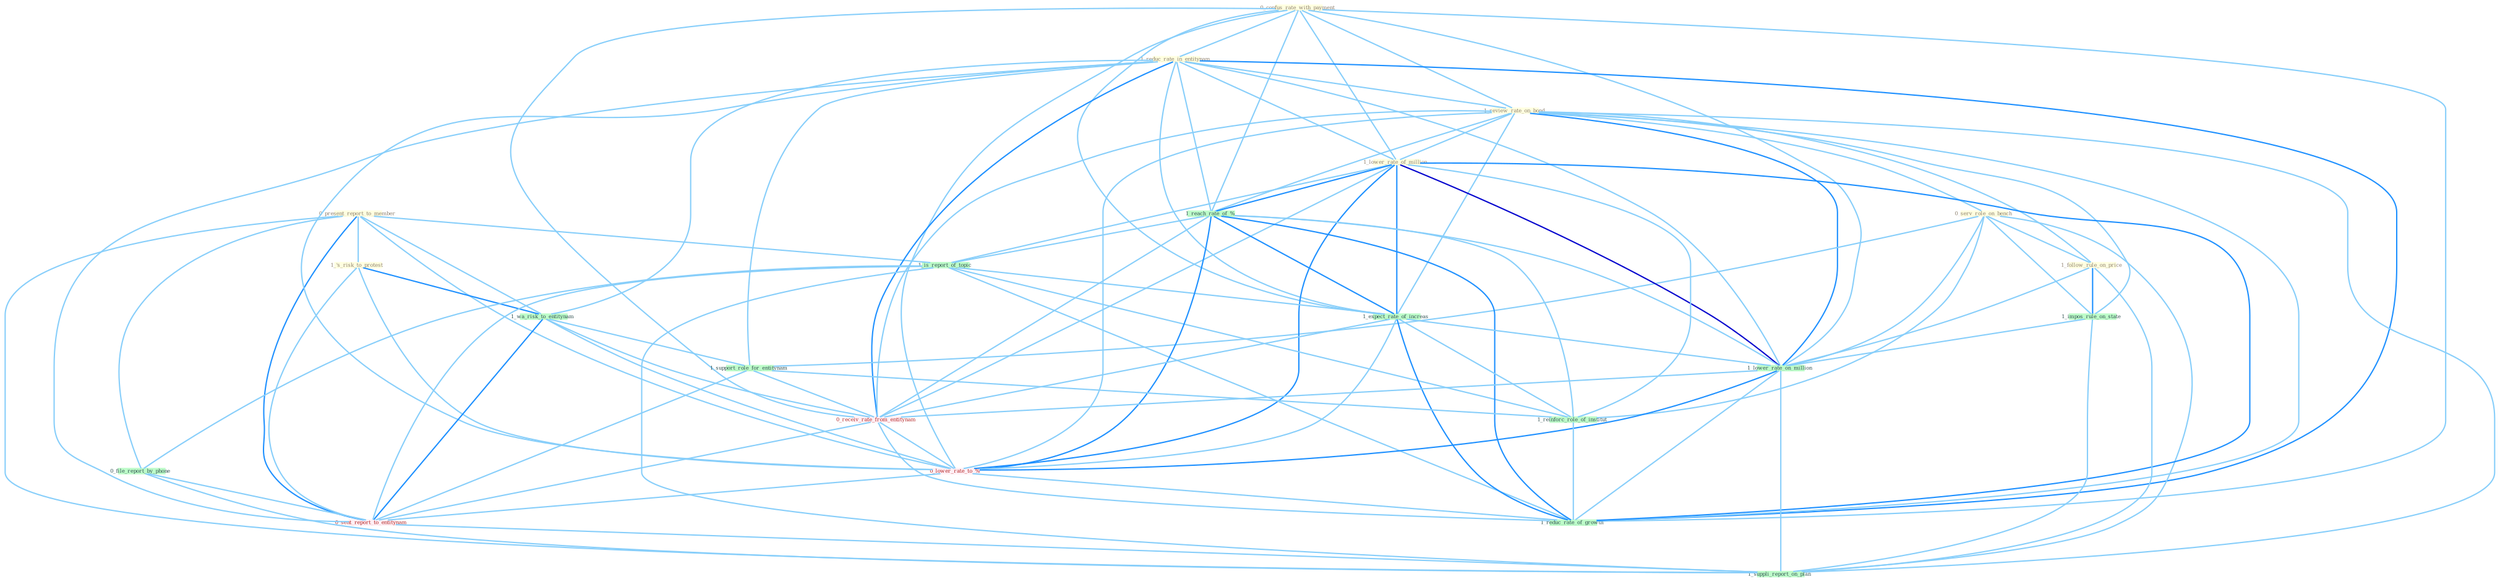 Graph G{ 
    node
    [shape=polygon,style=filled,width=.5,height=.06,color="#BDFCC9",fixedsize=true,fontsize=4,
    fontcolor="#2f4f4f"];
    {node
    [color="#ffffe0", fontcolor="#8b7d6b"] "0_present_report_to_member " "0_confus_rate_with_payment " "1_'s_risk_to_protest " "1_reduc_rate_in_entitynam " "1_review_rate_on_bond " "0_serv_role_on_bench " "1_lower_rate_of_million " "1_follow_rule_on_price "}
{node [color="#fff0f5", fontcolor="#b22222"] "0_receiv_rate_from_entitynam " "0_lower_rate_to_% " "0_sent_report_to_entitynam "}
edge [color="#B0E2FF"];

	"0_present_report_to_member " -- "1_'s_risk_to_protest " [w="1", color="#87cefa" ];
	"0_present_report_to_member " -- "1_wa_risk_to_entitynam " [w="1", color="#87cefa" ];
	"0_present_report_to_member " -- "1_is_report_of_topic " [w="1", color="#87cefa" ];
	"0_present_report_to_member " -- "0_file_report_by_phone " [w="1", color="#87cefa" ];
	"0_present_report_to_member " -- "0_lower_rate_to_% " [w="1", color="#87cefa" ];
	"0_present_report_to_member " -- "0_sent_report_to_entitynam " [w="2", color="#1e90ff" , len=0.8];
	"0_present_report_to_member " -- "1_suppli_report_on_plan " [w="1", color="#87cefa" ];
	"0_confus_rate_with_payment " -- "1_reduc_rate_in_entitynam " [w="1", color="#87cefa" ];
	"0_confus_rate_with_payment " -- "1_review_rate_on_bond " [w="1", color="#87cefa" ];
	"0_confus_rate_with_payment " -- "1_lower_rate_of_million " [w="1", color="#87cefa" ];
	"0_confus_rate_with_payment " -- "1_reach_rate_of_% " [w="1", color="#87cefa" ];
	"0_confus_rate_with_payment " -- "1_expect_rate_of_increas " [w="1", color="#87cefa" ];
	"0_confus_rate_with_payment " -- "1_lower_rate_on_million " [w="1", color="#87cefa" ];
	"0_confus_rate_with_payment " -- "0_receiv_rate_from_entitynam " [w="1", color="#87cefa" ];
	"0_confus_rate_with_payment " -- "0_lower_rate_to_% " [w="1", color="#87cefa" ];
	"0_confus_rate_with_payment " -- "1_reduc_rate_of_growth " [w="1", color="#87cefa" ];
	"1_'s_risk_to_protest " -- "1_wa_risk_to_entitynam " [w="2", color="#1e90ff" , len=0.8];
	"1_'s_risk_to_protest " -- "0_lower_rate_to_% " [w="1", color="#87cefa" ];
	"1_'s_risk_to_protest " -- "0_sent_report_to_entitynam " [w="1", color="#87cefa" ];
	"1_reduc_rate_in_entitynam " -- "1_review_rate_on_bond " [w="1", color="#87cefa" ];
	"1_reduc_rate_in_entitynam " -- "1_lower_rate_of_million " [w="1", color="#87cefa" ];
	"1_reduc_rate_in_entitynam " -- "1_wa_risk_to_entitynam " [w="1", color="#87cefa" ];
	"1_reduc_rate_in_entitynam " -- "1_support_role_for_entitynam " [w="1", color="#87cefa" ];
	"1_reduc_rate_in_entitynam " -- "1_reach_rate_of_% " [w="1", color="#87cefa" ];
	"1_reduc_rate_in_entitynam " -- "1_expect_rate_of_increas " [w="1", color="#87cefa" ];
	"1_reduc_rate_in_entitynam " -- "1_lower_rate_on_million " [w="1", color="#87cefa" ];
	"1_reduc_rate_in_entitynam " -- "0_receiv_rate_from_entitynam " [w="2", color="#1e90ff" , len=0.8];
	"1_reduc_rate_in_entitynam " -- "0_lower_rate_to_% " [w="1", color="#87cefa" ];
	"1_reduc_rate_in_entitynam " -- "0_sent_report_to_entitynam " [w="1", color="#87cefa" ];
	"1_reduc_rate_in_entitynam " -- "1_reduc_rate_of_growth " [w="2", color="#1e90ff" , len=0.8];
	"1_review_rate_on_bond " -- "0_serv_role_on_bench " [w="1", color="#87cefa" ];
	"1_review_rate_on_bond " -- "1_lower_rate_of_million " [w="1", color="#87cefa" ];
	"1_review_rate_on_bond " -- "1_follow_rule_on_price " [w="1", color="#87cefa" ];
	"1_review_rate_on_bond " -- "1_impos_rule_on_state " [w="1", color="#87cefa" ];
	"1_review_rate_on_bond " -- "1_reach_rate_of_% " [w="1", color="#87cefa" ];
	"1_review_rate_on_bond " -- "1_expect_rate_of_increas " [w="1", color="#87cefa" ];
	"1_review_rate_on_bond " -- "1_lower_rate_on_million " [w="2", color="#1e90ff" , len=0.8];
	"1_review_rate_on_bond " -- "0_receiv_rate_from_entitynam " [w="1", color="#87cefa" ];
	"1_review_rate_on_bond " -- "0_lower_rate_to_% " [w="1", color="#87cefa" ];
	"1_review_rate_on_bond " -- "1_suppli_report_on_plan " [w="1", color="#87cefa" ];
	"1_review_rate_on_bond " -- "1_reduc_rate_of_growth " [w="1", color="#87cefa" ];
	"0_serv_role_on_bench " -- "1_follow_rule_on_price " [w="1", color="#87cefa" ];
	"0_serv_role_on_bench " -- "1_impos_rule_on_state " [w="1", color="#87cefa" ];
	"0_serv_role_on_bench " -- "1_support_role_for_entitynam " [w="1", color="#87cefa" ];
	"0_serv_role_on_bench " -- "1_reinforc_role_of_institut " [w="1", color="#87cefa" ];
	"0_serv_role_on_bench " -- "1_lower_rate_on_million " [w="1", color="#87cefa" ];
	"0_serv_role_on_bench " -- "1_suppli_report_on_plan " [w="1", color="#87cefa" ];
	"1_lower_rate_of_million " -- "1_reach_rate_of_% " [w="2", color="#1e90ff" , len=0.8];
	"1_lower_rate_of_million " -- "1_is_report_of_topic " [w="1", color="#87cefa" ];
	"1_lower_rate_of_million " -- "1_expect_rate_of_increas " [w="2", color="#1e90ff" , len=0.8];
	"1_lower_rate_of_million " -- "1_reinforc_role_of_institut " [w="1", color="#87cefa" ];
	"1_lower_rate_of_million " -- "1_lower_rate_on_million " [w="3", color="#0000cd" , len=0.6];
	"1_lower_rate_of_million " -- "0_receiv_rate_from_entitynam " [w="1", color="#87cefa" ];
	"1_lower_rate_of_million " -- "0_lower_rate_to_% " [w="2", color="#1e90ff" , len=0.8];
	"1_lower_rate_of_million " -- "1_reduc_rate_of_growth " [w="2", color="#1e90ff" , len=0.8];
	"1_follow_rule_on_price " -- "1_impos_rule_on_state " [w="2", color="#1e90ff" , len=0.8];
	"1_follow_rule_on_price " -- "1_lower_rate_on_million " [w="1", color="#87cefa" ];
	"1_follow_rule_on_price " -- "1_suppli_report_on_plan " [w="1", color="#87cefa" ];
	"1_wa_risk_to_entitynam " -- "1_support_role_for_entitynam " [w="1", color="#87cefa" ];
	"1_wa_risk_to_entitynam " -- "0_receiv_rate_from_entitynam " [w="1", color="#87cefa" ];
	"1_wa_risk_to_entitynam " -- "0_lower_rate_to_% " [w="1", color="#87cefa" ];
	"1_wa_risk_to_entitynam " -- "0_sent_report_to_entitynam " [w="2", color="#1e90ff" , len=0.8];
	"1_impos_rule_on_state " -- "1_lower_rate_on_million " [w="1", color="#87cefa" ];
	"1_impos_rule_on_state " -- "1_suppli_report_on_plan " [w="1", color="#87cefa" ];
	"1_support_role_for_entitynam " -- "1_reinforc_role_of_institut " [w="1", color="#87cefa" ];
	"1_support_role_for_entitynam " -- "0_receiv_rate_from_entitynam " [w="1", color="#87cefa" ];
	"1_support_role_for_entitynam " -- "0_sent_report_to_entitynam " [w="1", color="#87cefa" ];
	"1_reach_rate_of_% " -- "1_is_report_of_topic " [w="1", color="#87cefa" ];
	"1_reach_rate_of_% " -- "1_expect_rate_of_increas " [w="2", color="#1e90ff" , len=0.8];
	"1_reach_rate_of_% " -- "1_reinforc_role_of_institut " [w="1", color="#87cefa" ];
	"1_reach_rate_of_% " -- "1_lower_rate_on_million " [w="1", color="#87cefa" ];
	"1_reach_rate_of_% " -- "0_receiv_rate_from_entitynam " [w="1", color="#87cefa" ];
	"1_reach_rate_of_% " -- "0_lower_rate_to_% " [w="2", color="#1e90ff" , len=0.8];
	"1_reach_rate_of_% " -- "1_reduc_rate_of_growth " [w="2", color="#1e90ff" , len=0.8];
	"1_is_report_of_topic " -- "1_expect_rate_of_increas " [w="1", color="#87cefa" ];
	"1_is_report_of_topic " -- "1_reinforc_role_of_institut " [w="1", color="#87cefa" ];
	"1_is_report_of_topic " -- "0_file_report_by_phone " [w="1", color="#87cefa" ];
	"1_is_report_of_topic " -- "0_sent_report_to_entitynam " [w="1", color="#87cefa" ];
	"1_is_report_of_topic " -- "1_suppli_report_on_plan " [w="1", color="#87cefa" ];
	"1_is_report_of_topic " -- "1_reduc_rate_of_growth " [w="1", color="#87cefa" ];
	"1_expect_rate_of_increas " -- "1_reinforc_role_of_institut " [w="1", color="#87cefa" ];
	"1_expect_rate_of_increas " -- "1_lower_rate_on_million " [w="1", color="#87cefa" ];
	"1_expect_rate_of_increas " -- "0_receiv_rate_from_entitynam " [w="1", color="#87cefa" ];
	"1_expect_rate_of_increas " -- "0_lower_rate_to_% " [w="1", color="#87cefa" ];
	"1_expect_rate_of_increas " -- "1_reduc_rate_of_growth " [w="2", color="#1e90ff" , len=0.8];
	"1_reinforc_role_of_institut " -- "1_reduc_rate_of_growth " [w="1", color="#87cefa" ];
	"1_lower_rate_on_million " -- "0_receiv_rate_from_entitynam " [w="1", color="#87cefa" ];
	"1_lower_rate_on_million " -- "0_lower_rate_to_% " [w="2", color="#1e90ff" , len=0.8];
	"1_lower_rate_on_million " -- "1_suppli_report_on_plan " [w="1", color="#87cefa" ];
	"1_lower_rate_on_million " -- "1_reduc_rate_of_growth " [w="1", color="#87cefa" ];
	"0_receiv_rate_from_entitynam " -- "0_lower_rate_to_% " [w="1", color="#87cefa" ];
	"0_receiv_rate_from_entitynam " -- "0_sent_report_to_entitynam " [w="1", color="#87cefa" ];
	"0_receiv_rate_from_entitynam " -- "1_reduc_rate_of_growth " [w="1", color="#87cefa" ];
	"0_file_report_by_phone " -- "0_sent_report_to_entitynam " [w="1", color="#87cefa" ];
	"0_file_report_by_phone " -- "1_suppli_report_on_plan " [w="1", color="#87cefa" ];
	"0_lower_rate_to_% " -- "0_sent_report_to_entitynam " [w="1", color="#87cefa" ];
	"0_lower_rate_to_% " -- "1_reduc_rate_of_growth " [w="1", color="#87cefa" ];
	"0_sent_report_to_entitynam " -- "1_suppli_report_on_plan " [w="1", color="#87cefa" ];
}